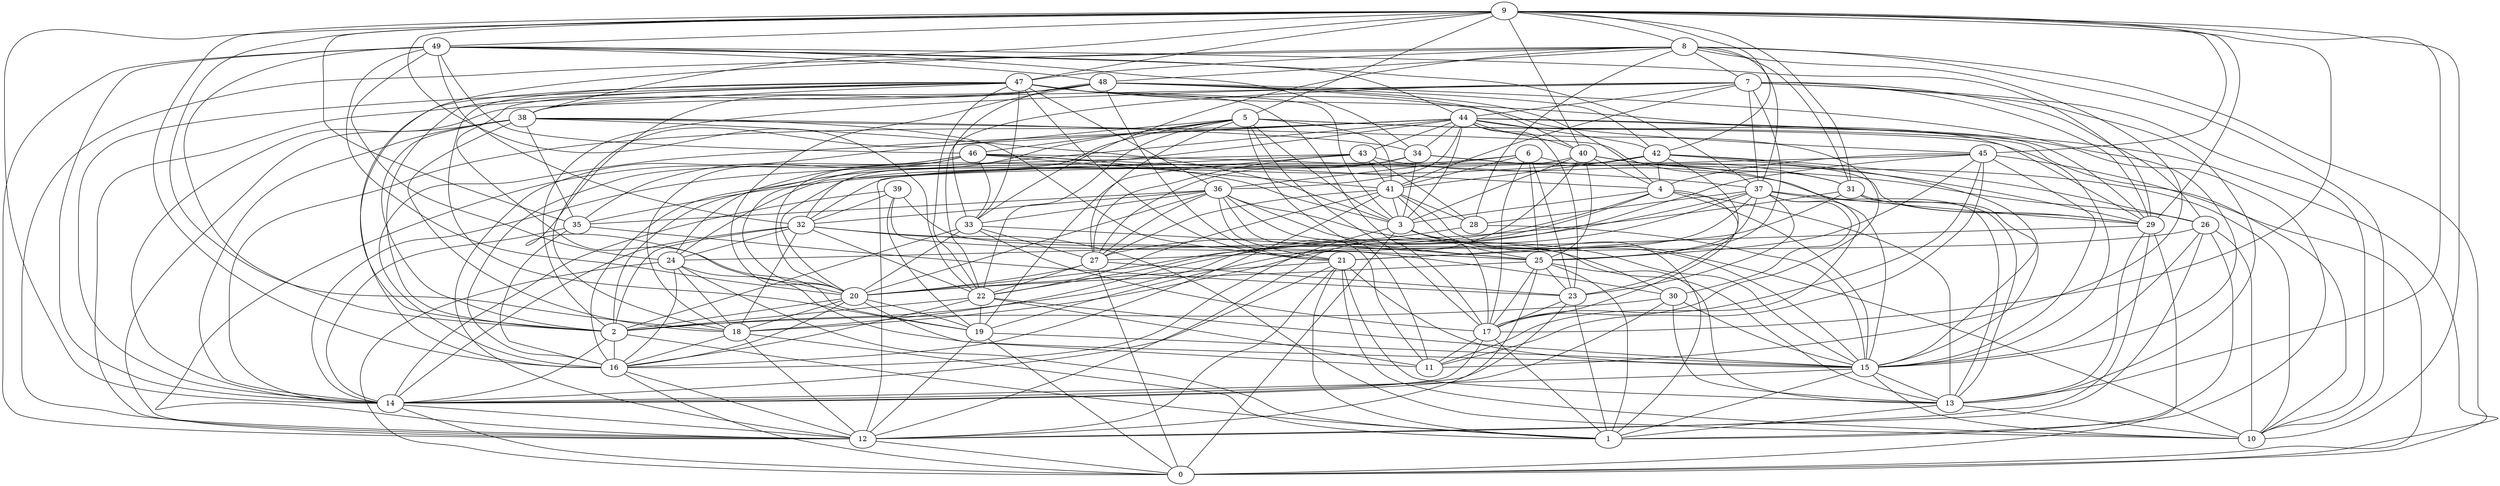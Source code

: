 digraph GG_graph {

subgraph G_graph {
edge [color = black]
"42" -> "41" [dir = none]
"42" -> "35" [dir = none]
"42" -> "23" [dir = none]
"49" -> "37" [dir = none]
"49" -> "34" [dir = none]
"49" -> "14" [dir = none]
"49" -> "44" [dir = none]
"49" -> "32" [dir = none]
"20" -> "19" [dir = none]
"20" -> "16" [dir = none]
"38" -> "18" [dir = none]
"38" -> "3" [dir = none]
"38" -> "35" [dir = none]
"38" -> "12" [dir = none]
"38" -> "34" [dir = none]
"5" -> "41" [dir = none]
"5" -> "22" [dir = none]
"5" -> "18" [dir = none]
"5" -> "11" [dir = none]
"5" -> "17" [dir = none]
"5" -> "32" [dir = none]
"37" -> "23" [dir = none]
"37" -> "28" [dir = none]
"37" -> "2" [dir = none]
"37" -> "20" [dir = none]
"37" -> "11" [dir = none]
"29" -> "12" [dir = none]
"29" -> "27" [dir = none]
"39" -> "19" [dir = none]
"39" -> "30" [dir = none]
"39" -> "13" [dir = none]
"39" -> "32" [dir = none]
"9" -> "38" [dir = none]
"9" -> "31" [dir = none]
"9" -> "8" [dir = none]
"9" -> "13" [dir = none]
"9" -> "40" [dir = none]
"9" -> "14" [dir = none]
"9" -> "29" [dir = none]
"9" -> "10" [dir = none]
"9" -> "47" [dir = none]
"9" -> "18" [dir = none]
"9" -> "35" [dir = none]
"19" -> "12" [dir = none]
"19" -> "0" [dir = none]
"15" -> "1" [dir = none]
"15" -> "14" [dir = none]
"46" -> "37" [dir = none]
"46" -> "3" [dir = none]
"46" -> "41" [dir = none]
"7" -> "37" [dir = none]
"7" -> "44" [dir = none]
"7" -> "2" [dir = none]
"7" -> "22" [dir = none]
"7" -> "29" [dir = none]
"7" -> "10" [dir = none]
"7" -> "14" [dir = none]
"7" -> "25" [dir = none]
"35" -> "23" [dir = none]
"35" -> "16" [dir = none]
"27" -> "20" [dir = none]
"27" -> "23" [dir = none]
"27" -> "0" [dir = none]
"28" -> "15" [dir = none]
"41" -> "28" [dir = none]
"41" -> "27" [dir = none]
"41" -> "3" [dir = none]
"41" -> "1" [dir = none]
"8" -> "11" [dir = none]
"8" -> "10" [dir = none]
"8" -> "7" [dir = none]
"8" -> "31" [dir = none]
"8" -> "28" [dir = none]
"22" -> "2" [dir = none]
"22" -> "19" [dir = none]
"17" -> "14" [dir = none]
"17" -> "11" [dir = none]
"40" -> "26" [dir = none]
"40" -> "19" [dir = none]
"45" -> "25" [dir = none]
"45" -> "15" [dir = none]
"45" -> "0" [dir = none]
"30" -> "2" [dir = none]
"6" -> "36" [dir = none]
"6" -> "16" [dir = none]
"6" -> "29" [dir = none]
"3" -> "25" [dir = none]
"3" -> "15" [dir = none]
"47" -> "16" [dir = none]
"47" -> "21" [dir = none]
"47" -> "3" [dir = none]
"47" -> "20" [dir = none]
"47" -> "14" [dir = none]
"47" -> "17" [dir = none]
"16" -> "0" [dir = none]
"43" -> "13" [dir = none]
"43" -> "28" [dir = none]
"43" -> "14" [dir = none]
"43" -> "19" [dir = none]
"36" -> "35" [dir = none]
"36" -> "30" [dir = none]
"36" -> "32" [dir = none]
"36" -> "20" [dir = none]
"36" -> "33" [dir = none]
"4" -> "27" [dir = none]
"4" -> "3" [dir = none]
"4" -> "12" [dir = none]
"4" -> "13" [dir = none]
"24" -> "0" [dir = none]
"24" -> "1" [dir = none]
"24" -> "16" [dir = none]
"31" -> "24" [dir = none]
"33" -> "25" [dir = none]
"33" -> "2" [dir = none]
"25" -> "1" [dir = none]
"25" -> "20" [dir = none]
"25" -> "23" [dir = none]
"25" -> "12" [dir = none]
"2" -> "1" [dir = none]
"48" -> "40" [dir = none]
"48" -> "33" [dir = none]
"48" -> "12" [dir = none]
"48" -> "15" [dir = none]
"48" -> "21" [dir = none]
"23" -> "14" [dir = none]
"21" -> "1" [dir = none]
"21" -> "13" [dir = none]
"21" -> "14" [dir = none]
"26" -> "21" [dir = none]
"26" -> "12" [dir = none]
"32" -> "25" [dir = none]
"32" -> "14" [dir = none]
"32" -> "22" [dir = none]
"44" -> "24" [dir = none]
"44" -> "36" [dir = none]
"44" -> "23" [dir = none]
"44" -> "17" [dir = none]
"44" -> "0" [dir = none]
"44" -> "15" [dir = none]
"44" -> "16" [dir = none]
"44" -> "1" [dir = none]
"44" -> "14" [dir = none]
"44" -> "40" [dir = none]
"44" -> "20" [dir = none]
"34" -> "2" [dir = none]
"34" -> "15" [dir = none]
"34" -> "3" [dir = none]
"20" -> "18" [dir = none]
"9" -> "16" [dir = none]
"36" -> "21" [dir = none]
"46" -> "4" [dir = none]
"48" -> "4" [dir = none]
"34" -> "27" [dir = none]
"49" -> "48" [dir = none]
"36" -> "27" [dir = none]
"32" -> "10" [dir = none]
"49" -> "20" [dir = none]
"15" -> "10" [dir = none]
"47" -> "36" [dir = none]
"40" -> "10" [dir = none]
"42" -> "15" [dir = none]
"12" -> "0" [dir = none]
"5" -> "46" [dir = none]
"31" -> "15" [dir = none]
"48" -> "20" [dir = none]
"36" -> "11" [dir = none]
"6" -> "25" [dir = none]
"29" -> "13" [dir = none]
"7" -> "26" [dir = none]
"49" -> "46" [dir = none]
"18" -> "16" [dir = none]
"38" -> "21" [dir = none]
"8" -> "2" [dir = none]
"6" -> "23" [dir = none]
"37" -> "25" [dir = none]
"29" -> "0" [dir = none]
"44" -> "12" [dir = none]
"35" -> "14" [dir = none]
"8" -> "33" [dir = none]
"5" -> "20" [dir = none]
"23" -> "1" [dir = none]
"4" -> "17" [dir = none]
"40" -> "20" [dir = none]
"40" -> "4" [dir = none]
"43" -> "27" [dir = none]
"32" -> "18" [dir = none]
"7" -> "13" [dir = none]
"34" -> "31" [dir = none]
"38" -> "2" [dir = none]
"23" -> "17" [dir = none]
"15" -> "13" [dir = none]
"22" -> "15" [dir = none]
"36" -> "15" [dir = none]
"45" -> "32" [dir = none]
"6" -> "17" [dir = none]
"27" -> "22" [dir = none]
"5" -> "27" [dir = none]
"20" -> "2" [dir = none]
"24" -> "18" [dir = none]
"43" -> "41" [dir = none]
"13" -> "10" [dir = none]
"45" -> "22" [dir = none]
"45" -> "11" [dir = none]
"45" -> "17" [dir = none]
"48" -> "19" [dir = none]
"9" -> "42" [dir = none]
"47" -> "45" [dir = none]
"43" -> "24" [dir = none]
"33" -> "20" [dir = none]
"16" -> "12" [dir = none]
"44" -> "43" [dir = none]
"21" -> "12" [dir = none]
"8" -> "12" [dir = none]
"24" -> "15" [dir = none]
"8" -> "0" [dir = none]
"49" -> "2" [dir = none]
"46" -> "12" [dir = none]
"6" -> "41" [dir = none]
"47" -> "22" [dir = none]
"33" -> "17" [dir = none]
"42" -> "26" [dir = none]
"9" -> "17" [dir = none]
"47" -> "19" [dir = none]
"5" -> "10" [dir = none]
"44" -> "3" [dir = none]
"38" -> "31" [dir = none]
"26" -> "15" [dir = none]
"3" -> "0" [dir = none]
"46" -> "16" [dir = none]
"41" -> "16" [dir = none]
"42" -> "12" [dir = none]
"22" -> "11" [dir = none]
"25" -> "13" [dir = none]
"7" -> "41" [dir = none]
"30" -> "15" [dir = none]
"25" -> "17" [dir = none]
"3" -> "17" [dir = none]
"9" -> "22" [dir = none]
"2" -> "14" [dir = none]
"18" -> "1" [dir = none]
"47" -> "2" [dir = none]
"4" -> "15" [dir = none]
"20" -> "11" [dir = none]
"8" -> "48" [dir = none]
"46" -> "18" [dir = none]
"47" -> "33" [dir = none]
"21" -> "15" [dir = none]
"8" -> "47" [dir = none]
"22" -> "16" [dir = none]
"2" -> "16" [dir = none]
"42" -> "4" [dir = none]
"42" -> "29" [dir = none]
"18" -> "12" [dir = none]
"40" -> "3" [dir = none]
"49" -> "29" [dir = none]
"8" -> "37" [dir = none]
"46" -> "35" [dir = none]
"14" -> "0" [dir = none]
"46" -> "33" [dir = none]
"30" -> "14" [dir = none]
"17" -> "1" [dir = none]
"32" -> "24" [dir = none]
"44" -> "34" [dir = none]
"37" -> "18" [dir = none]
"31" -> "29" [dir = none]
"38" -> "14" [dir = none]
"26" -> "1" [dir = none]
"45" -> "4" [dir = none]
"48" -> "42" [dir = none]
"41" -> "10" [dir = none]
"14" -> "12" [dir = none]
"9" -> "5" [dir = none]
"9" -> "45" [dir = none]
"5" -> "3" [dir = none]
"33" -> "27" [dir = none]
"40" -> "25" [dir = none]
"9" -> "49" [dir = none]
"30" -> "13" [dir = none]
"39" -> "14" [dir = none]
"44" -> "42" [dir = none]
"5" -> "29" [dir = none]
"47" -> "29" [dir = none]
"3" -> "16" [dir = none]
"48" -> "38" [dir = none]
"19" -> "15" [dir = none]
"36" -> "25" [dir = none]
"49" -> "12" [dir = none]
"28" -> "18" [dir = none]
"37" -> "30" [dir = none]
"13" -> "1" [dir = none]
"21" -> "10" [dir = none]
"32" -> "2" [dir = none]
"26" -> "10" [dir = none]
"41" -> "22" [dir = none]
"37" -> "13" [dir = none]
"21" -> "20" [dir = none]
"31" -> "21" [dir = none]
"47" -> "38" [dir = none]
"37" -> "29" [dir = none]
"49" -> "24" [dir = none]
}

}
